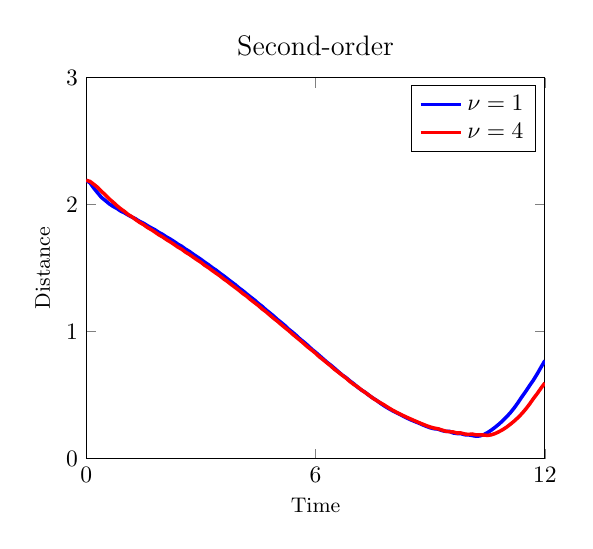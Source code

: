 \begin{tikzpicture}[scale=0.85]

\begin{axis}[
  xmin = 0,
  xmax = 12, 
  ymin = 0,
  ymax = 3,
  xtick = {0,6,12,18,24},
  xticklabels = {$0$,$6$,$12$,$18$,$24$},
  ytick = {0,1,2,3},
  yticklabels = {$0$,$1$,$2$,$3$},
  xlabel = {Time},
  ylabel = {Distance},
  label style = {font=\small},
  legend entries = {$\nu=1$,$\nu=4$},
  title = {\large{Second-order}}
  ]

\addplot [mark=none,blue,line width=1.5] table{
0.0e+00 2.191e+00
1.0e-01 2.171e+00
2.0e-01 2.129e+00
3.0e-01 2.092e+00
4.0e-01 2.056e+00
5.0e-01 2.032e+00
6.0e-01 2.006e+00
7.0e-01 1.986e+00
8.0e-01 1.97e+00
9.0e-01 1.949e+00
1.0e+00 1.935e+00
1.1e+00 1.917e+00
1.2e+00 1.901e+00
1.3e+00 1.886e+00
1.4e+00 1.867e+00
1.5e+00 1.853e+00
1.6e+00 1.834e+00
1.7e+00 1.817e+00
1.8e+00 1.801e+00
1.9e+00 1.781e+00
2.0e+00 1.765e+00
2.1e+00 1.745e+00
2.2e+00 1.728e+00
2.3e+00 1.709e+00
2.4e+00 1.688e+00
2.5e+00 1.671e+00
2.6e+00 1.649e+00
2.7e+00 1.631e+00
2.8e+00 1.609e+00
2.9e+00 1.589e+00
3.0e+00 1.569e+00
3.1e+00 1.546e+00
3.2e+00 1.526e+00
3.3e+00 1.503e+00
3.4e+00 1.483e+00
3.5e+00 1.459e+00
3.6e+00 1.438e+00
3.7e+00 1.414e+00
3.8e+00 1.391e+00
3.9e+00 1.369e+00
4.0e+00 1.343e+00
4.1e+00 1.321e+00
4.2e+00 1.296e+00
4.3e+00 1.272e+00
4.4e+00 1.249e+00
4.5e+00 1.222e+00
4.6e+00 1.199e+00
4.7e+00 1.172e+00
4.8e+00 1.148e+00
4.9e+00 1.123e+00
5.0e+00 1.096e+00
5.1e+00 1.072e+00
5.2e+00 1.047e+00
5.3e+00 1.018e+00
5.4e+00 9.945e-01
5.5e+00 9.684e-01
5.6e+00 9.399e-01
5.7e+00 9.165e-01
5.8e+00 8.903e-01
5.9e+00 8.616e-01
6.0e+00 8.376e-01
6.1e+00 8.116e-01
6.2e+00 7.849e-01
6.3e+00 7.584e-01
6.4e+00 7.355e-01
6.5e+00 7.098e-01
6.6e+00 6.833e-01
6.7e+00 6.58e-01
6.8e+00 6.369e-01
6.9e+00 6.113e-01
7.0e+00 5.889e-01
7.1e+00 5.627e-01
7.2e+00 5.403e-01
7.3e+00 5.214e-01
7.4e+00 4.977e-01
7.5e+00 4.767e-01
7.6e+00 4.579e-01
7.7e+00 4.351e-01
7.8e+00 4.146e-01
7.9e+00 3.961e-01
8.0e+00 3.793e-01
8.1e+00 3.637e-01
8.2e+00 3.491e-01
8.3e+00 3.332e-01
8.4e+00 3.179e-01
8.5e+00 3.041e-01
8.6e+00 2.918e-01
8.7e+00 2.796e-01
8.8e+00 2.661e-01
8.9e+00 2.536e-01
9.0e+00 2.429e-01
9.1e+00 2.354e-01
9.2e+00 2.325e-01
9.3e+00 2.216e-01
9.4e+00 2.145e-01
9.5e+00 2.143e-01
9.6e+00 2.019e-01
9.7e+00 1.975e-01
9.8e+00 1.972e-01
9.9e+00 1.88e-01
1.0e+01 1.872e-01
1.01e+01 1.817e-01
1.02e+01 1.761e-01
1.03e+01 1.787e-01
1.04e+01 1.887e-01
1.05e+01 2.047e-01
1.06e+01 2.246e-01
1.07e+01 2.472e-01
1.08e+01 2.72e-01
1.09e+01 2.992e-01
1.1e+01 3.292e-01
1.11e+01 3.627e-01
1.12e+01 4.002e-01
1.13e+01 4.422e-01
1.14e+01 4.873e-01
1.15e+01 5.297e-01
1.16e+01 5.752e-01
1.17e+01 6.183e-01
1.18e+01 6.676e-01
1.19e+01 7.204e-01
1.2e+01 7.714e-01
};

\addplot [mark=none,red,line width=1.5] table{
0.0e+00 2.191e+00
1.0e-01 2.182e+00
2.0e-01 2.159e+00
3.0e-01 2.135e+00
4.0e-01 2.104e+00
5.0e-01 2.076e+00
6.0e-01 2.045e+00
7.0e-01 2.02e+00
8.0e-01 1.992e+00
9.0e-01 1.967e+00
1.0e+00 1.946e+00
1.1e+00 1.921e+00
1.2e+00 1.903e+00
1.3e+00 1.88e+00
1.4e+00 1.859e+00
1.5e+00 1.842e+00
1.6e+00 1.82e+00
1.7e+00 1.803e+00
1.8e+00 1.783e+00
1.9e+00 1.762e+00
2.0e+00 1.745e+00
2.1e+00 1.724e+00
2.2e+00 1.706e+00
2.3e+00 1.686e+00
2.4e+00 1.665e+00
2.5e+00 1.648e+00
2.6e+00 1.625e+00
2.7e+00 1.607e+00
2.8e+00 1.586e+00
2.9e+00 1.565e+00
3.0e+00 1.546e+00
3.1e+00 1.522e+00
3.2e+00 1.503e+00
3.3e+00 1.48e+00
3.4e+00 1.459e+00
3.5e+00 1.438e+00
3.6e+00 1.414e+00
3.7e+00 1.393e+00
3.8e+00 1.369e+00
3.9e+00 1.347e+00
4.0e+00 1.324e+00
4.1e+00 1.299e+00
4.2e+00 1.278e+00
4.3e+00 1.252e+00
4.4e+00 1.229e+00
4.5e+00 1.206e+00
4.6e+00 1.179e+00
4.7e+00 1.157e+00
4.8e+00 1.131e+00
4.9e+00 1.105e+00
5.0e+00 1.082e+00
5.1e+00 1.056e+00
5.2e+00 1.031e+00
5.3e+00 1.007e+00
5.4e+00 9.797e-01
5.5e+00 9.545e-01
5.6e+00 9.303e-01
5.7e+00 9.039e-01
5.8e+00 8.775e-01
5.9e+00 8.543e-01
6.0e+00 8.296e-01
6.1e+00 8.012e-01
6.2e+00 7.779e-01
6.3e+00 7.532e-01
6.4e+00 7.285e-01
6.5e+00 7.017e-01
6.6e+00 6.795e-01
6.7e+00 6.555e-01
6.8e+00 6.331e-01
6.9e+00 6.068e-01
7.0e+00 5.838e-01
7.1e+00 5.646e-01
7.2e+00 5.409e-01
7.3e+00 5.201e-01
7.4e+00 4.984e-01
7.5e+00 4.759e-01
7.6e+00 4.562e-01
7.7e+00 4.388e-01
7.8e+00 4.216e-01
7.9e+00 4.019e-01
8.0e+00 3.839e-01
8.1e+00 3.674e-01
8.2e+00 3.521e-01
8.3e+00 3.376e-01
8.4e+00 3.237e-01
8.5e+00 3.103e-01
8.6e+00 2.97e-01
8.7e+00 2.84e-01
8.8e+00 2.714e-01
8.9e+00 2.594e-01
9.0e+00 2.488e-01
9.1e+00 2.403e-01
9.2e+00 2.352e-01
9.3e+00 2.257e-01
9.4e+00 2.16e-01
9.5e+00 2.12e-01
9.6e+00 2.099e-01
9.7e+00 2.016e-01
9.8e+00 2.019e-01
9.9e+00 1.94e-01
1.0e+01 1.904e-01
1.01e+01 1.935e-01
1.02e+01 1.862e-01
1.03e+01 1.877e-01
1.04e+01 1.855e-01
1.05e+01 1.828e-01
1.06e+01 1.873e-01
1.07e+01 1.975e-01
1.08e+01 2.12e-01
1.09e+01 2.286e-01
1.1e+01 2.481e-01
1.11e+01 2.716e-01
1.12e+01 2.963e-01
1.13e+01 3.24e-01
1.14e+01 3.552e-01
1.15e+01 3.903e-01
1.16e+01 4.298e-01
1.17e+01 4.728e-01
1.18e+01 5.123e-01
1.19e+01 5.558e-01
1.2e+01 5.954e-01
};

\end{axis}


\end{tikzpicture}

